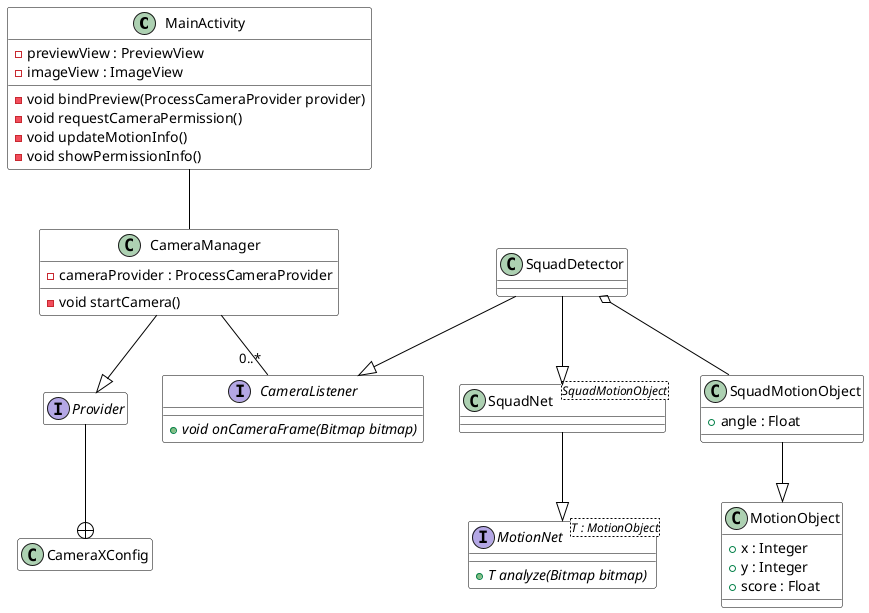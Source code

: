 @startuml

skinparam class {
  BackgroundColor White
  BorderColor Black
  ArrowColor Black
}

class MainActivity {
  -previewView : PreviewView
  -imageView : ImageView
  -void bindPreview(ProcessCameraProvider provider)
  -void requestCameraPermission()
  -void updateMotionInfo()
  -void showPermissionInfo()
}

interface Provider
class CameraXConfig

class CameraManager {
  -cameraProvider : ProcessCameraProvider
  -void startCamera()
}

interface CameraListener {
  +void {abstract} onCameraFrame(Bitmap bitmap)
}

interface MotionNet<T : MotionObject> {
  +T {abstract} analyze(Bitmap bitmap)
}

class SquadDetector

class SquadNet<SquadMotionObject> {
}

class MotionObject {
  +x : Integer
  +y : Integer
  +score : Float
}

class SquadMotionObject {
  +angle : Float
}

hide Provider methods
hide Provider fields

hide CameraXConfig methods
hide CameraXConfig fields

SquadDetector o-- SquadMotionObject
SquadDetector --|> CameraListener
SquadDetector --|> SquadNet
Provider --+ CameraXConfig
SquadNet --|> MotionNet
CameraManager --|> Provider
CameraManager -- "0..*" CameraListener
MainActivity -- CameraManager
SquadMotionObject --|> MotionObject

@enduml
